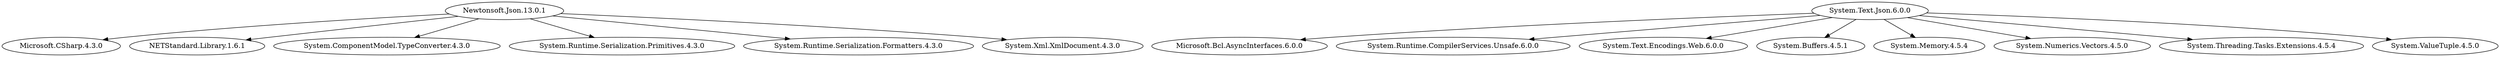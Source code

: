digraph G {
    "Newtonsoft.Json.13.0.1";
    "Newtonsoft.Json.13.0.1" -> "Microsoft.CSharp.4.3.0";
    "Newtonsoft.Json.13.0.1" -> "NETStandard.Library.1.6.1";
    "Newtonsoft.Json.13.0.1" -> "System.ComponentModel.TypeConverter.4.3.0";
    "Newtonsoft.Json.13.0.1" -> "System.Runtime.Serialization.Primitives.4.3.0";
    "Newtonsoft.Json.13.0.1" -> "System.Runtime.Serialization.Formatters.4.3.0";
    "Newtonsoft.Json.13.0.1" -> "System.Xml.XmlDocument.4.3.0";
    "System.Text.Json.6.0.0";
    "System.Text.Json.6.0.0" -> "Microsoft.Bcl.AsyncInterfaces.6.0.0";
    "System.Text.Json.6.0.0" -> "System.Runtime.CompilerServices.Unsafe.6.0.0";
    "System.Text.Json.6.0.0" -> "System.Text.Encodings.Web.6.0.0";
    "System.Text.Json.6.0.0" -> "System.Buffers.4.5.1";
    "System.Text.Json.6.0.0" -> "System.Memory.4.5.4";
    "System.Text.Json.6.0.0" -> "System.Numerics.Vectors.4.5.0";
    "System.Text.Json.6.0.0" -> "System.Threading.Tasks.Extensions.4.5.4";
    "System.Text.Json.6.0.0" -> "System.ValueTuple.4.5.0";
}
